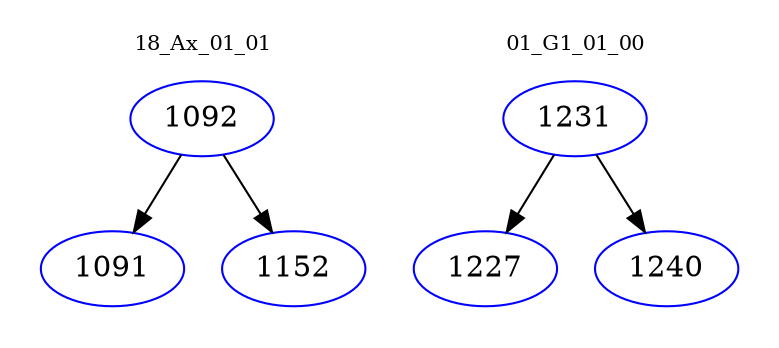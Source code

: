 digraph{
subgraph cluster_0 {
color = white
label = "18_Ax_01_01";
fontsize=10;
T0_1092 [label="1092", color="blue"]
T0_1092 -> T0_1091 [color="black"]
T0_1091 [label="1091", color="blue"]
T0_1092 -> T0_1152 [color="black"]
T0_1152 [label="1152", color="blue"]
}
subgraph cluster_1 {
color = white
label = "01_G1_01_00";
fontsize=10;
T1_1231 [label="1231", color="blue"]
T1_1231 -> T1_1227 [color="black"]
T1_1227 [label="1227", color="blue"]
T1_1231 -> T1_1240 [color="black"]
T1_1240 [label="1240", color="blue"]
}
}
